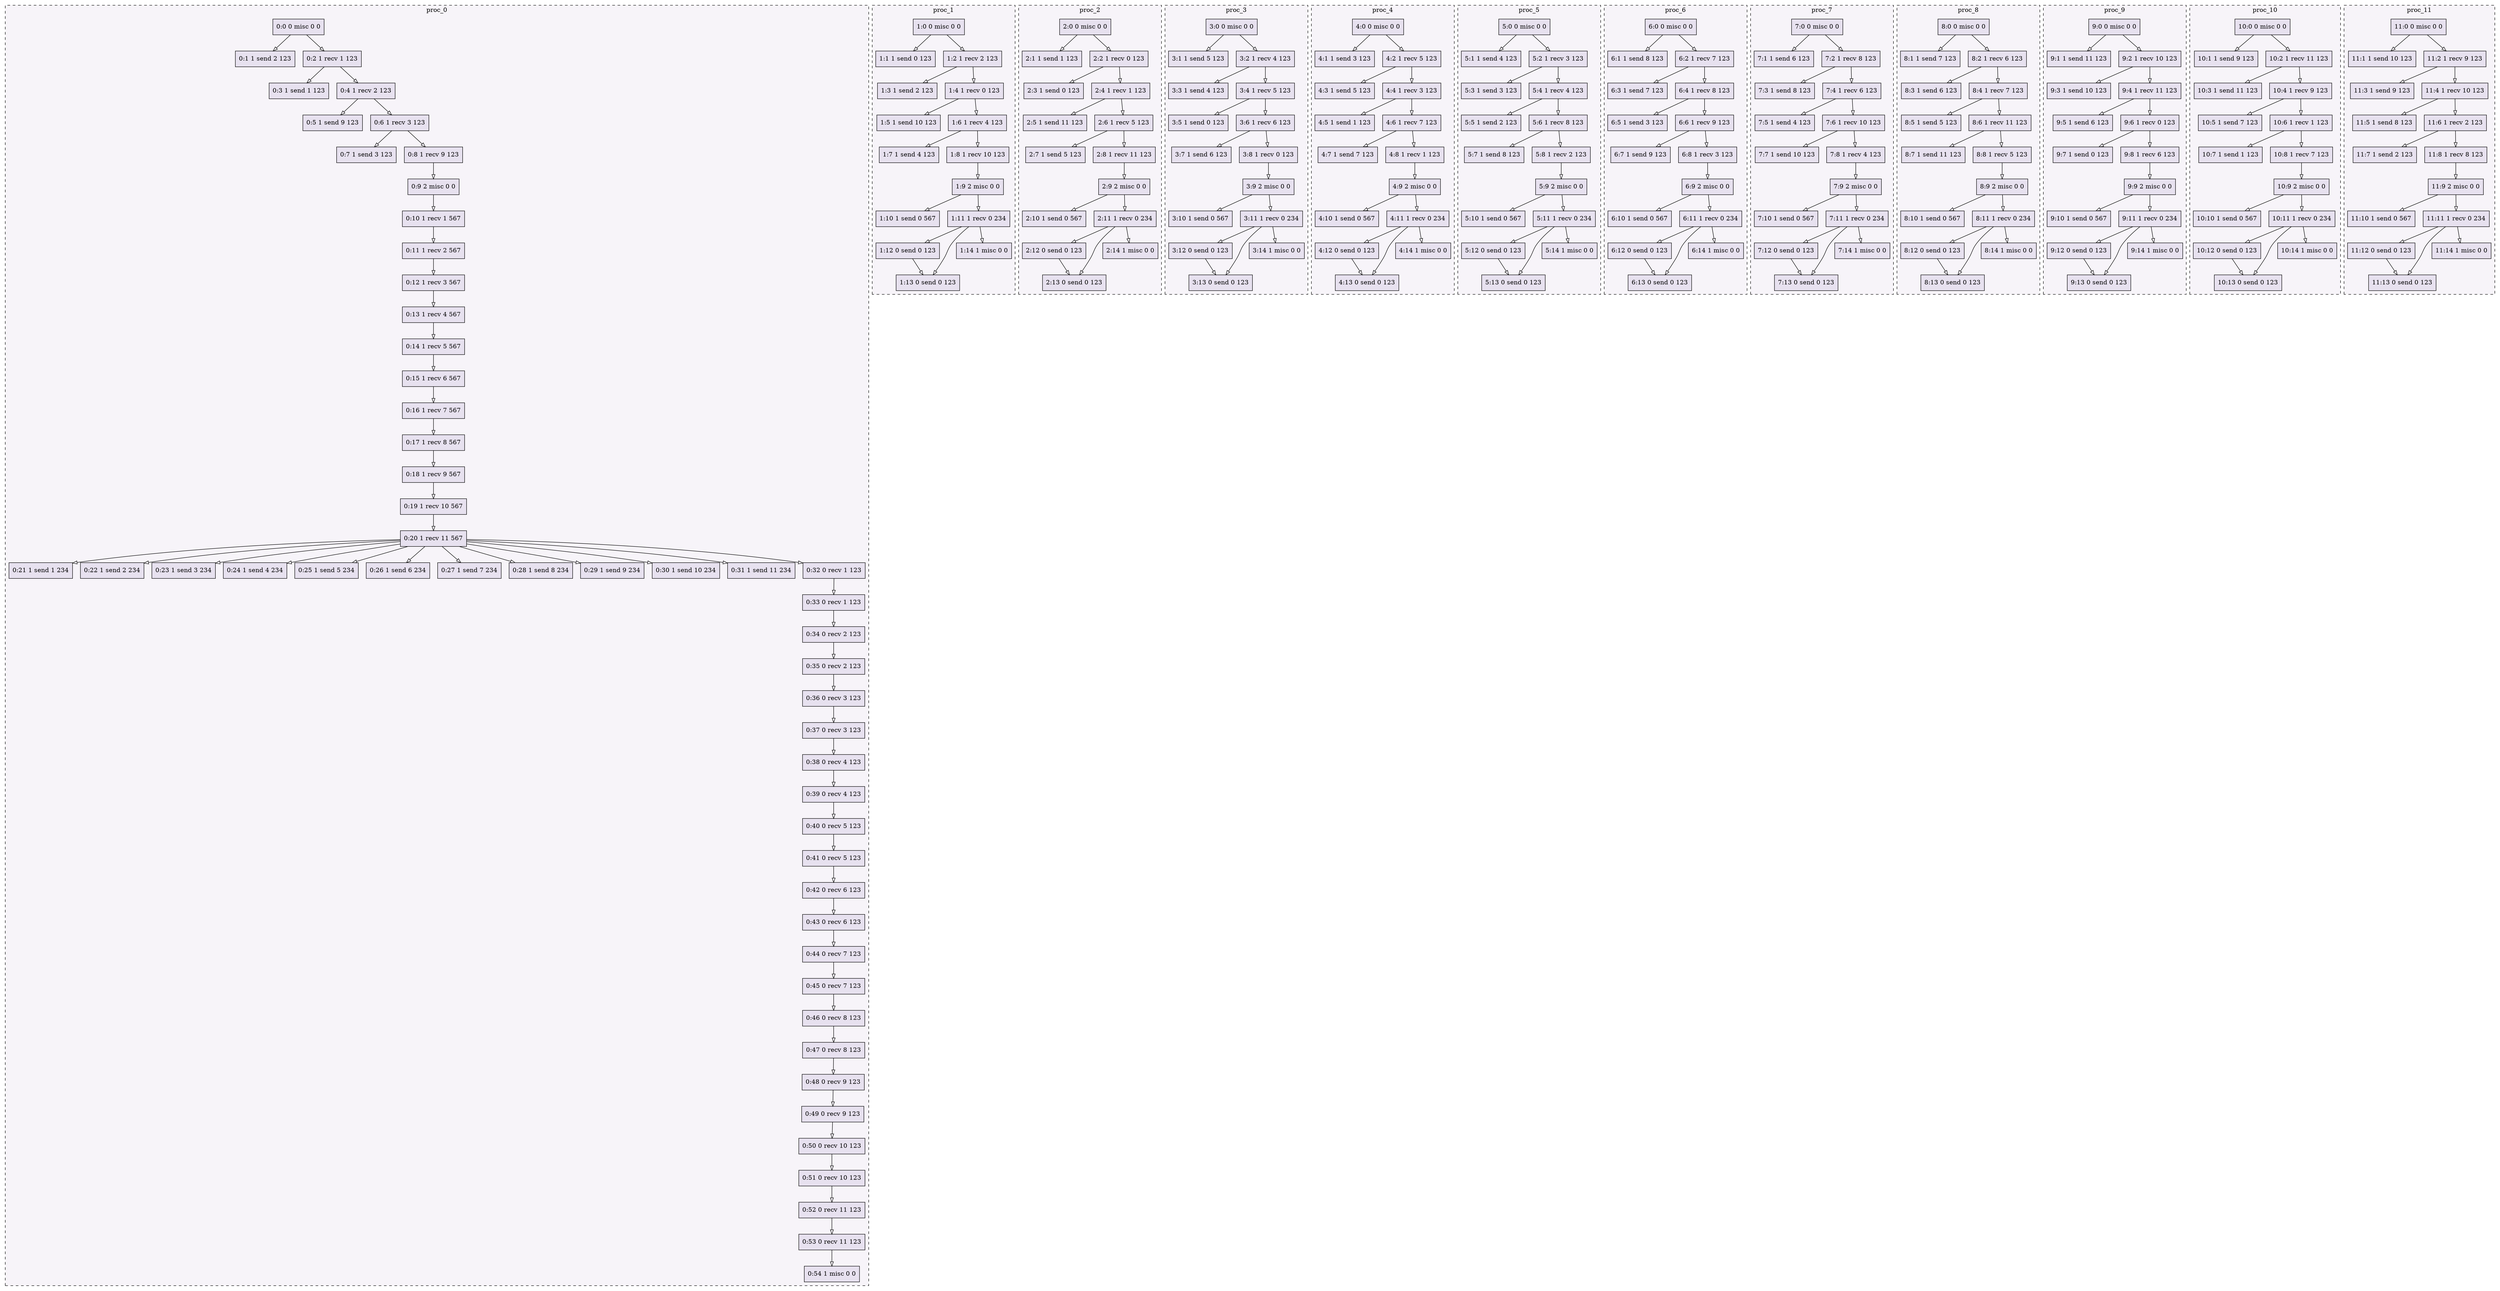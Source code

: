 digraph{node[shape=record style=filled colorscheme=purd9 fillcolor=2];subgraph cluster0{style=dashed;colorscheme=purd9;bgcolor=1;edge[arrowhead=empty];label=proc_0;0[label="0:0 0 misc 0 0"];1[label="0:1 1 send 2 123"];2[label="0:2 1 recv 1 123"];3[label="0:3 1 send 1 123"];4[label="0:4 1 recv 2 123"];5[label="0:5 1 send 9 123"];6[label="0:6 1 recv 3 123"];7[label="0:7 1 send 3 123"];8[label="0:8 1 recv 9 123"];9[label="0:9 2 misc 0 0"];10[label="0:10 1 recv 1 567"];11[label="0:11 1 recv 2 567"];12[label="0:12 1 recv 3 567"];13[label="0:13 1 recv 4 567"];14[label="0:14 1 recv 5 567"];15[label="0:15 1 recv 6 567"];16[label="0:16 1 recv 7 567"];17[label="0:17 1 recv 8 567"];18[label="0:18 1 recv 9 567"];19[label="0:19 1 recv 10 567"];20[label="0:20 1 recv 11 567"];21[label="0:21 1 send 1 234"];22[label="0:22 1 send 2 234"];23[label="0:23 1 send 3 234"];24[label="0:24 1 send 4 234"];25[label="0:25 1 send 5 234"];26[label="0:26 1 send 6 234"];27[label="0:27 1 send 7 234"];28[label="0:28 1 send 8 234"];29[label="0:29 1 send 9 234"];30[label="0:30 1 send 10 234"];31[label="0:31 1 send 11 234"];32[label="0:32 0 recv 1 123"];33[label="0:33 0 recv 1 123"];34[label="0:34 0 recv 2 123"];35[label="0:35 0 recv 2 123"];36[label="0:36 0 recv 3 123"];37[label="0:37 0 recv 3 123"];38[label="0:38 0 recv 4 123"];39[label="0:39 0 recv 4 123"];40[label="0:40 0 recv 5 123"];41[label="0:41 0 recv 5 123"];42[label="0:42 0 recv 6 123"];43[label="0:43 0 recv 6 123"];44[label="0:44 0 recv 7 123"];45[label="0:45 0 recv 7 123"];46[label="0:46 0 recv 8 123"];47[label="0:47 0 recv 8 123"];48[label="0:48 0 recv 9 123"];49[label="0:49 0 recv 9 123"];50[label="0:50 0 recv 10 123"];51[label="0:51 0 recv 10 123"];52[label="0:52 0 recv 11 123"];53[label="0:53 0 recv 11 123"];54[label="0:54 1 misc 0 0"];0->1;0->2;2->3;2->4;4->5;4->6;6->7;6->8;8->9;9->10;10->11;11->12;12->13;13->14;14->15;15->16;16->17;17->18;18->19;19->20;20->21;20->22;20->23;20->24;20->25;20->26;20->27;20->28;20->29;20->30;20->31;20->32;32->33;33->34;34->35;35->36;36->37;37->38;38->39;39->40;40->41;41->42;42->43;43->44;44->45;45->46;46->47;47->48;48->49;49->50;50->51;51->52;52->53;53->54;}subgraph cluster1{style=dashed;colorscheme=purd9;bgcolor=1;edge[arrowhead=empty];label=proc_1;55[label="1:0 0 misc 0 0"];56[label="1:1 1 send 0 123"];57[label="1:2 1 recv 2 123"];58[label="1:3 1 send 2 123"];59[label="1:4 1 recv 0 123"];60[label="1:5 1 send 10 123"];61[label="1:6 1 recv 4 123"];62[label="1:7 1 send 4 123"];63[label="1:8 1 recv 10 123"];64[label="1:9 2 misc 0 0"];65[label="1:10 1 send 0 567"];66[label="1:11 1 recv 0 234"];67[label="1:12 0 send 0 123"];68[label="1:13 0 send 0 123"];69[label="1:14 1 misc 0 0"];55->56;55->57;57->58;57->59;59->60;59->61;61->62;61->63;63->64;64->65;64->66;66->67;67->68;66->68;66->69;}subgraph cluster2{style=dashed;colorscheme=purd9;bgcolor=1;edge[arrowhead=empty];label=proc_2;70[label="2:0 0 misc 0 0"];71[label="2:1 1 send 1 123"];72[label="2:2 1 recv 0 123"];73[label="2:3 1 send 0 123"];74[label="2:4 1 recv 1 123"];75[label="2:5 1 send 11 123"];76[label="2:6 1 recv 5 123"];77[label="2:7 1 send 5 123"];78[label="2:8 1 recv 11 123"];79[label="2:9 2 misc 0 0"];80[label="2:10 1 send 0 567"];81[label="2:11 1 recv 0 234"];82[label="2:12 0 send 0 123"];83[label="2:13 0 send 0 123"];84[label="2:14 1 misc 0 0"];70->71;70->72;72->73;72->74;74->75;74->76;76->77;76->78;78->79;79->80;79->81;81->82;82->83;81->83;81->84;}subgraph cluster3{style=dashed;colorscheme=purd9;bgcolor=1;edge[arrowhead=empty];label=proc_3;85[label="3:0 0 misc 0 0"];86[label="3:1 1 send 5 123"];87[label="3:2 1 recv 4 123"];88[label="3:3 1 send 4 123"];89[label="3:4 1 recv 5 123"];90[label="3:5 1 send 0 123"];91[label="3:6 1 recv 6 123"];92[label="3:7 1 send 6 123"];93[label="3:8 1 recv 0 123"];94[label="3:9 2 misc 0 0"];95[label="3:10 1 send 0 567"];96[label="3:11 1 recv 0 234"];97[label="3:12 0 send 0 123"];98[label="3:13 0 send 0 123"];99[label="3:14 1 misc 0 0"];85->86;85->87;87->88;87->89;89->90;89->91;91->92;91->93;93->94;94->95;94->96;96->97;97->98;96->98;96->99;}subgraph cluster4{style=dashed;colorscheme=purd9;bgcolor=1;edge[arrowhead=empty];label=proc_4;100[label="4:0 0 misc 0 0"];101[label="4:1 1 send 3 123"];102[label="4:2 1 recv 5 123"];103[label="4:3 1 send 5 123"];104[label="4:4 1 recv 3 123"];105[label="4:5 1 send 1 123"];106[label="4:6 1 recv 7 123"];107[label="4:7 1 send 7 123"];108[label="4:8 1 recv 1 123"];109[label="4:9 2 misc 0 0"];110[label="4:10 1 send 0 567"];111[label="4:11 1 recv 0 234"];112[label="4:12 0 send 0 123"];113[label="4:13 0 send 0 123"];114[label="4:14 1 misc 0 0"];100->101;100->102;102->103;102->104;104->105;104->106;106->107;106->108;108->109;109->110;109->111;111->112;112->113;111->113;111->114;}subgraph cluster5{style=dashed;colorscheme=purd9;bgcolor=1;edge[arrowhead=empty];label=proc_5;115[label="5:0 0 misc 0 0"];116[label="5:1 1 send 4 123"];117[label="5:2 1 recv 3 123"];118[label="5:3 1 send 3 123"];119[label="5:4 1 recv 4 123"];120[label="5:5 1 send 2 123"];121[label="5:6 1 recv 8 123"];122[label="5:7 1 send 8 123"];123[label="5:8 1 recv 2 123"];124[label="5:9 2 misc 0 0"];125[label="5:10 1 send 0 567"];126[label="5:11 1 recv 0 234"];127[label="5:12 0 send 0 123"];128[label="5:13 0 send 0 123"];129[label="5:14 1 misc 0 0"];115->116;115->117;117->118;117->119;119->120;119->121;121->122;121->123;123->124;124->125;124->126;126->127;127->128;126->128;126->129;}subgraph cluster6{style=dashed;colorscheme=purd9;bgcolor=1;edge[arrowhead=empty];label=proc_6;130[label="6:0 0 misc 0 0"];131[label="6:1 1 send 8 123"];132[label="6:2 1 recv 7 123"];133[label="6:3 1 send 7 123"];134[label="6:4 1 recv 8 123"];135[label="6:5 1 send 3 123"];136[label="6:6 1 recv 9 123"];137[label="6:7 1 send 9 123"];138[label="6:8 1 recv 3 123"];139[label="6:9 2 misc 0 0"];140[label="6:10 1 send 0 567"];141[label="6:11 1 recv 0 234"];142[label="6:12 0 send 0 123"];143[label="6:13 0 send 0 123"];144[label="6:14 1 misc 0 0"];130->131;130->132;132->133;132->134;134->135;134->136;136->137;136->138;138->139;139->140;139->141;141->142;142->143;141->143;141->144;}subgraph cluster7{style=dashed;colorscheme=purd9;bgcolor=1;edge[arrowhead=empty];label=proc_7;145[label="7:0 0 misc 0 0"];146[label="7:1 1 send 6 123"];147[label="7:2 1 recv 8 123"];148[label="7:3 1 send 8 123"];149[label="7:4 1 recv 6 123"];150[label="7:5 1 send 4 123"];151[label="7:6 1 recv 10 123"];152[label="7:7 1 send 10 123"];153[label="7:8 1 recv 4 123"];154[label="7:9 2 misc 0 0"];155[label="7:10 1 send 0 567"];156[label="7:11 1 recv 0 234"];157[label="7:12 0 send 0 123"];158[label="7:13 0 send 0 123"];159[label="7:14 1 misc 0 0"];145->146;145->147;147->148;147->149;149->150;149->151;151->152;151->153;153->154;154->155;154->156;156->157;157->158;156->158;156->159;}subgraph cluster8{style=dashed;colorscheme=purd9;bgcolor=1;edge[arrowhead=empty];label=proc_8;160[label="8:0 0 misc 0 0"];161[label="8:1 1 send 7 123"];162[label="8:2 1 recv 6 123"];163[label="8:3 1 send 6 123"];164[label="8:4 1 recv 7 123"];165[label="8:5 1 send 5 123"];166[label="8:6 1 recv 11 123"];167[label="8:7 1 send 11 123"];168[label="8:8 1 recv 5 123"];169[label="8:9 2 misc 0 0"];170[label="8:10 1 send 0 567"];171[label="8:11 1 recv 0 234"];172[label="8:12 0 send 0 123"];173[label="8:13 0 send 0 123"];174[label="8:14 1 misc 0 0"];160->161;160->162;162->163;162->164;164->165;164->166;166->167;166->168;168->169;169->170;169->171;171->172;172->173;171->173;171->174;}subgraph cluster9{style=dashed;colorscheme=purd9;bgcolor=1;edge[arrowhead=empty];label=proc_9;175[label="9:0 0 misc 0 0"];176[label="9:1 1 send 11 123"];177[label="9:2 1 recv 10 123"];178[label="9:3 1 send 10 123"];179[label="9:4 1 recv 11 123"];180[label="9:5 1 send 6 123"];181[label="9:6 1 recv 0 123"];182[label="9:7 1 send 0 123"];183[label="9:8 1 recv 6 123"];184[label="9:9 2 misc 0 0"];185[label="9:10 1 send 0 567"];186[label="9:11 1 recv 0 234"];187[label="9:12 0 send 0 123"];188[label="9:13 0 send 0 123"];189[label="9:14 1 misc 0 0"];175->176;175->177;177->178;177->179;179->180;179->181;181->182;181->183;183->184;184->185;184->186;186->187;187->188;186->188;186->189;}subgraph cluster10{style=dashed;colorscheme=purd9;bgcolor=1;edge[arrowhead=empty];label=proc_10;190[label="10:0 0 misc 0 0"];191[label="10:1 1 send 9 123"];192[label="10:2 1 recv 11 123"];193[label="10:3 1 send 11 123"];194[label="10:4 1 recv 9 123"];195[label="10:5 1 send 7 123"];196[label="10:6 1 recv 1 123"];197[label="10:7 1 send 1 123"];198[label="10:8 1 recv 7 123"];199[label="10:9 2 misc 0 0"];200[label="10:10 1 send 0 567"];201[label="10:11 1 recv 0 234"];202[label="10:12 0 send 0 123"];203[label="10:13 0 send 0 123"];204[label="10:14 1 misc 0 0"];190->191;190->192;192->193;192->194;194->195;194->196;196->197;196->198;198->199;199->200;199->201;201->202;202->203;201->203;201->204;}subgraph cluster11{style=dashed;colorscheme=purd9;bgcolor=1;edge[arrowhead=empty];label=proc_11;205[label="11:0 0 misc 0 0"];206[label="11:1 1 send 10 123"];207[label="11:2 1 recv 9 123"];208[label="11:3 1 send 9 123"];209[label="11:4 1 recv 10 123"];210[label="11:5 1 send 8 123"];211[label="11:6 1 recv 2 123"];212[label="11:7 1 send 2 123"];213[label="11:8 1 recv 8 123"];214[label="11:9 2 misc 0 0"];215[label="11:10 1 send 0 567"];216[label="11:11 1 recv 0 234"];217[label="11:12 0 send 0 123"];218[label="11:13 0 send 0 123"];219[label="11:14 1 misc 0 0"];205->206;205->207;207->208;207->209;209->210;209->211;211->212;211->213;213->214;214->215;214->216;216->217;217->218;216->218;216->219;}}